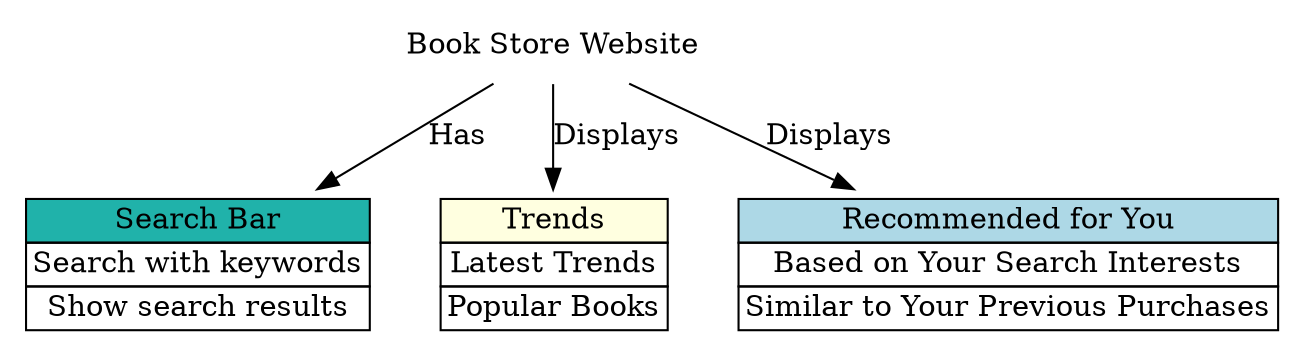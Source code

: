 digraph BookShopLayout {
    // Define nodes
    node [shape=plaintext]
    Website [label="Book Store Website"]
    
    SearchSection [label=<
        <table border="0" cellborder="1" cellspacing="0">
            <tr><td bgcolor="lightseagreen">Search Bar</td></tr>
            <tr><td>Search with keywords</td></tr>
            <tr><td>Show search results</td></tr>
        </table>
    >]

    TrendSection [label=<
        <table border="0" cellborder="1" cellspacing="0">
            <tr><td bgcolor="lightyellow">Trends</td></tr>
            <tr><td>Latest Trends</td></tr>
            <tr><td>Popular Books</td></tr>
        </table>
    >]

    RecommendedSection [label=<
        <table border="0" cellborder="1" cellspacing="0">
            <tr><td bgcolor="lightblue">Recommended for You</td></tr>
            <tr><td>Based on Your Search Interests</td></tr>
            <tr><td>Similar to Your Previous Purchases</td></tr>
        </table>
    >]

    // Define connections
    Website -> TrendSection [label="Displays"]
    Website -> RecommendedSection [label="Displays"]
    Website -> SearchSection [label="Has"]
}
